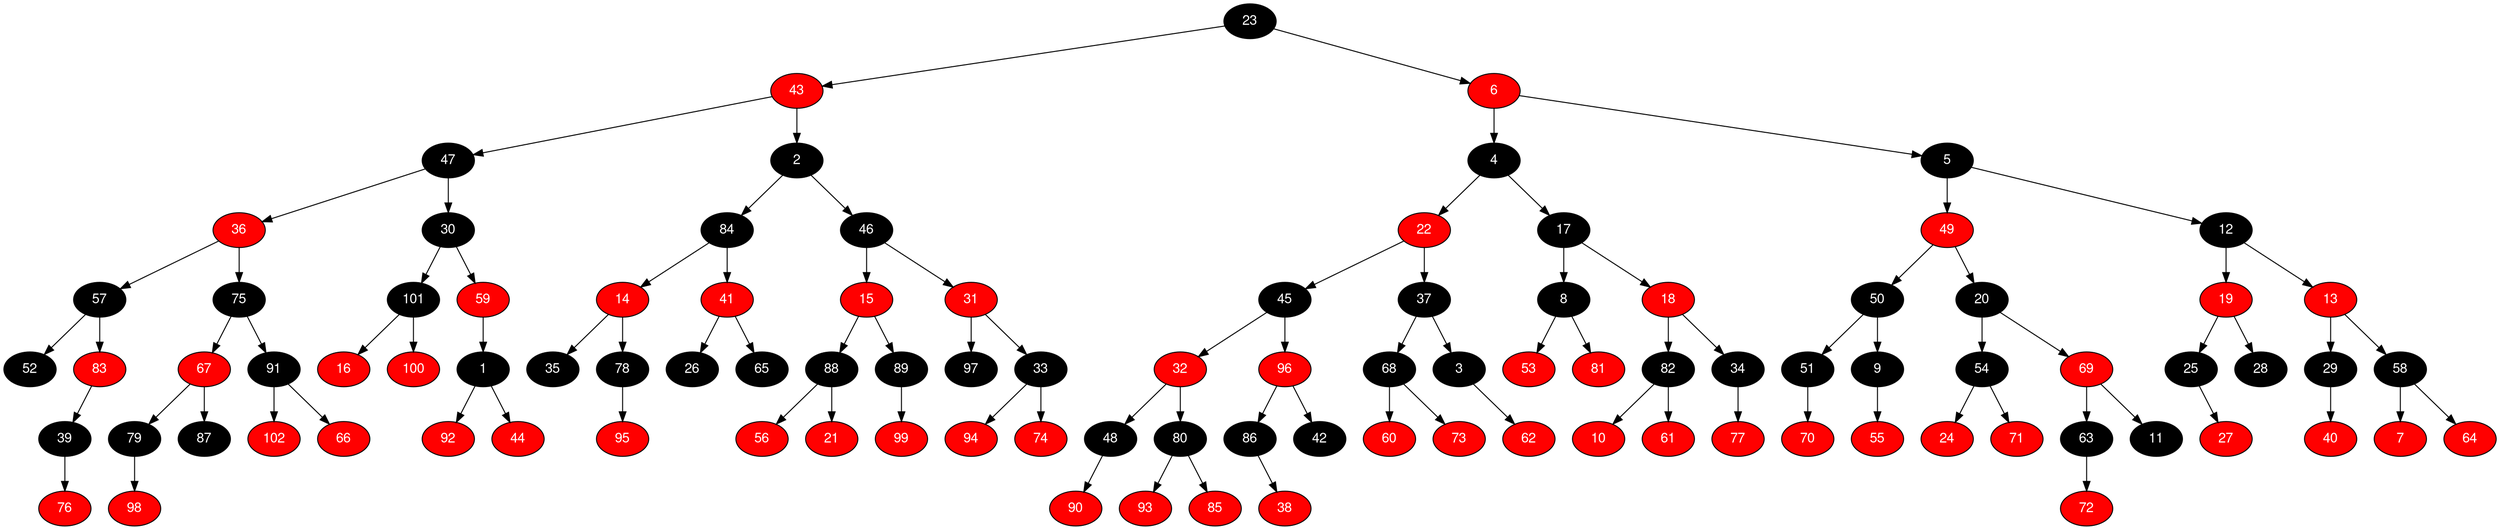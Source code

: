 digraph RB_Teste {
	node [fontname="Helvetica,Arial,sans-serif" style="filled"]
	edge [fontname="Helvetica,Arial,sans-serif" color="black"]

	{
		node [fillcolor=" black" fontcolor=" white"] 23 
		node [fillcolor=" red" fontcolor=" white"] 43 
		node [fillcolor=" black" fontcolor=" white"] 47 
		node [fillcolor=" red" fontcolor=" white"] 36 
		node [fillcolor=" black" fontcolor=" white"] 57 
		node [fillcolor=" black" fontcolor=" white"] 52 
		node [fillcolor=" red" fontcolor=" white"] 83 
		node [fillcolor=" black" fontcolor=" white"] 39 
		node [fillcolor=" red" fontcolor=" white"] 76 
		node [fillcolor=" black" fontcolor=" white"] 75 
		node [fillcolor=" red" fontcolor=" white"] 67 
		node [fillcolor=" black" fontcolor=" white"] 79 
		node [fillcolor=" red" fontcolor=" white"] 98 
		node [fillcolor=" black" fontcolor=" white"] 87 
		node [fillcolor=" black" fontcolor=" white"] 91 
		node [fillcolor=" red" fontcolor=" white"] 102 
		node [fillcolor=" red" fontcolor=" white"] 66 
		node [fillcolor=" black" fontcolor=" white"] 30 
		node [fillcolor=" black" fontcolor=" white"] 101 
		node [fillcolor=" red" fontcolor=" white"] 16 
		node [fillcolor=" red" fontcolor=" white"] 100 
		node [fillcolor=" red" fontcolor=" white"] 59 
		node [fillcolor=" black" fontcolor=" white"] 1 
		node [fillcolor=" red" fontcolor=" white"] 92 
		node [fillcolor=" red" fontcolor=" white"] 44 
		node [fillcolor=" black" fontcolor=" white"] 2 
		node [fillcolor=" black" fontcolor=" white"] 84 
		node [fillcolor=" red" fontcolor=" white"] 14 
		node [fillcolor=" black" fontcolor=" white"] 35 
		node [fillcolor=" black" fontcolor=" white"] 78 
		node [fillcolor=" red" fontcolor=" white"] 95 
		node [fillcolor=" red" fontcolor=" white"] 41 
		node [fillcolor=" black" fontcolor=" white"] 26 
		node [fillcolor=" black" fontcolor=" white"] 65 
		node [fillcolor=" black" fontcolor=" white"] 46 
		node [fillcolor=" red" fontcolor=" white"] 15 
		node [fillcolor=" black" fontcolor=" white"] 88 
		node [fillcolor=" red" fontcolor=" white"] 56 
		node [fillcolor=" red" fontcolor=" white"] 21 
		node [fillcolor=" black" fontcolor=" white"] 89 
		node [fillcolor=" red" fontcolor=" white"] 99 
		node [fillcolor=" red" fontcolor=" white"] 31 
		node [fillcolor=" black" fontcolor=" white"] 97 
		node [fillcolor=" black" fontcolor=" white"] 33 
		node [fillcolor=" red" fontcolor=" white"] 94 
		node [fillcolor=" red" fontcolor=" white"] 74 
		node [fillcolor=" red" fontcolor=" white"] 6 
		node [fillcolor=" black" fontcolor=" white"] 4 
		node [fillcolor=" red" fontcolor=" white"] 22 
		node [fillcolor=" black" fontcolor=" white"] 45 
		node [fillcolor=" red" fontcolor=" white"] 32 
		node [fillcolor=" black" fontcolor=" white"] 48 
		node [fillcolor=" red" fontcolor=" white"] 90 
		node [fillcolor=" black" fontcolor=" white"] 80 
		node [fillcolor=" red" fontcolor=" white"] 93 
		node [fillcolor=" red" fontcolor=" white"] 85 
		node [fillcolor=" red" fontcolor=" white"] 96 
		node [fillcolor=" black" fontcolor=" white"] 86 
		node [fillcolor=" red" fontcolor=" white"] 38 
		node [fillcolor=" black" fontcolor=" white"] 42 
		node [fillcolor=" black" fontcolor=" white"] 37 
		node [fillcolor=" black" fontcolor=" white"] 68 
		node [fillcolor=" red" fontcolor=" white"] 60 
		node [fillcolor=" red" fontcolor=" white"] 73 
		node [fillcolor=" black" fontcolor=" white"] 3 
		node [fillcolor=" red" fontcolor=" white"] 62 
		node [fillcolor=" black" fontcolor=" white"] 17 
		node [fillcolor=" black" fontcolor=" white"] 8 
		node [fillcolor=" red" fontcolor=" white"] 53 
		node [fillcolor=" red" fontcolor=" white"] 81 
		node [fillcolor=" red" fontcolor=" white"] 18 
		node [fillcolor=" black" fontcolor=" white"] 82 
		node [fillcolor=" red" fontcolor=" white"] 10 
		node [fillcolor=" red" fontcolor=" white"] 61 
		node [fillcolor=" black" fontcolor=" white"] 34 
		node [fillcolor=" red" fontcolor=" white"] 77 
		node [fillcolor=" black" fontcolor=" white"] 5 
		node [fillcolor=" red" fontcolor=" white"] 49 
		node [fillcolor=" black" fontcolor=" white"] 50 
		node [fillcolor=" black" fontcolor=" white"] 51 
		node [fillcolor=" red" fontcolor=" white"] 70 
		node [fillcolor=" black" fontcolor=" white"] 9 
		node [fillcolor=" red" fontcolor=" white"] 55 
		node [fillcolor=" black" fontcolor=" white"] 20 
		node [fillcolor=" black" fontcolor=" white"] 54 
		node [fillcolor=" red" fontcolor=" white"] 24 
		node [fillcolor=" red" fontcolor=" white"] 71 
		node [fillcolor=" red" fontcolor=" white"] 69 
		node [fillcolor=" black" fontcolor=" white"] 63 
		node [fillcolor=" red" fontcolor=" white"] 72 
		node [fillcolor=" black" fontcolor=" white"] 11 
		node [fillcolor=" black" fontcolor=" white"] 12 
		node [fillcolor=" red" fontcolor=" white"] 19 
		node [fillcolor=" black" fontcolor=" white"] 25 
		node [fillcolor=" red" fontcolor=" white"] 27 
		node [fillcolor=" black" fontcolor=" white"] 28 
		node [fillcolor=" red" fontcolor=" white"] 13 
		node [fillcolor=" black" fontcolor=" white"] 29 
		node [fillcolor=" red" fontcolor=" white"] 40 
		node [fillcolor=" black" fontcolor=" white"] 58 
		node [fillcolor=" red" fontcolor=" white"] 7 
		node [fillcolor=" red" fontcolor=" white"] 64 
	}

	23 -> 43 
	23 -> 6 
	43 -> 47 
	43 -> 2 
	47 -> 36 
	47 -> 30 
	36 -> 57 
	36 -> 75 
	57 -> 52 
	57 -> 83 
	83 -> 39 
	39 -> 76 
	75 -> 67 
	75 -> 91 
	67 -> 79 
	67 -> 87 
	79 -> 98 
	91 -> 102 
	91 -> 66 
	30 -> 101 
	30 -> 59 
	101 -> 16 
	101 -> 100 
	59 -> 1 
	1 -> 92 
	1 -> 44 
	2 -> 84 
	2 -> 46 
	84 -> 14 
	84 -> 41 
	14 -> 35 
	14 -> 78 
	78 -> 95 
	41 -> 26 
	41 -> 65 
	46 -> 15 
	46 -> 31 
	15 -> 88 
	15 -> 89 
	88 -> 56 
	88 -> 21 
	89 -> 99 
	31 -> 97 
	31 -> 33 
	33 -> 94 
	33 -> 74 
	6 -> 4 
	6 -> 5 
	4 -> 22 
	4 -> 17 
	22 -> 45 
	22 -> 37 
	45 -> 32 
	45 -> 96 
	32 -> 48 
	32 -> 80 
	48 -> 90 
	80 -> 93 
	80 -> 85 
	96 -> 86 
	96 -> 42 
	86 -> 38 
	37 -> 68 
	37 -> 3 
	68 -> 60 
	68 -> 73 
	3 -> 62 
	17 -> 8 
	17 -> 18 
	8 -> 53 
	8 -> 81 
	18 -> 82 
	18 -> 34 
	82 -> 10 
	82 -> 61 
	34 -> 77 
	5 -> 49 
	5 -> 12 
	49 -> 50 
	49 -> 20 
	50 -> 51 
	50 -> 9 
	51 -> 70 
	9 -> 55 
	20 -> 54 
	20 -> 69 
	54 -> 24 
	54 -> 71 
	69 -> 63 
	69 -> 11 
	63 -> 72 
	12 -> 19 
	12 -> 13 
	19 -> 25 
	19 -> 28 
	25 -> 27 
	13 -> 29 
	13 -> 58 
	29 -> 40 
	58 -> 7 
	58 -> 64 
}
